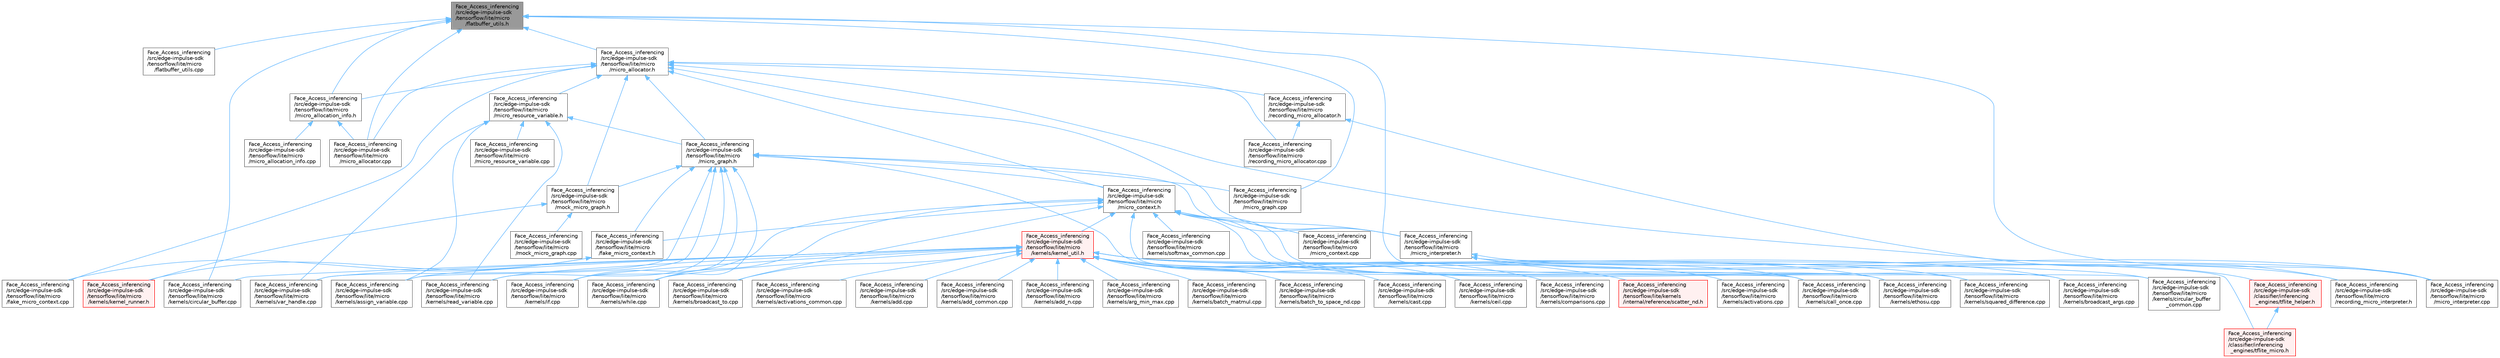 digraph "Face_Access_inferencing/src/edge-impulse-sdk/tensorflow/lite/micro/flatbuffer_utils.h"
{
 // LATEX_PDF_SIZE
  bgcolor="transparent";
  edge [fontname=Helvetica,fontsize=10,labelfontname=Helvetica,labelfontsize=10];
  node [fontname=Helvetica,fontsize=10,shape=box,height=0.2,width=0.4];
  Node1 [id="Node000001",label="Face_Access_inferencing\l/src/edge-impulse-sdk\l/tensorflow/lite/micro\l/flatbuffer_utils.h",height=0.2,width=0.4,color="gray40", fillcolor="grey60", style="filled", fontcolor="black",tooltip=" "];
  Node1 -> Node2 [id="edge85_Node000001_Node000002",dir="back",color="steelblue1",style="solid",tooltip=" "];
  Node2 [id="Node000002",label="Face_Access_inferencing\l/src/edge-impulse-sdk\l/tensorflow/lite/micro\l/flatbuffer_utils.cpp",height=0.2,width=0.4,color="grey40", fillcolor="white", style="filled",URL="$_face___access__inferencing_2src_2edge-impulse-sdk_2tensorflow_2lite_2micro_2flatbuffer__utils_8cpp.html",tooltip=" "];
  Node1 -> Node3 [id="edge86_Node000001_Node000003",dir="back",color="steelblue1",style="solid",tooltip=" "];
  Node3 [id="Node000003",label="Face_Access_inferencing\l/src/edge-impulse-sdk\l/tensorflow/lite/micro\l/kernels/circular_buffer.cpp",height=0.2,width=0.4,color="grey40", fillcolor="white", style="filled",URL="$_face___access__inferencing_2src_2edge-impulse-sdk_2tensorflow_2lite_2micro_2kernels_2circular__buffer_8cpp.html",tooltip=" "];
  Node1 -> Node4 [id="edge87_Node000001_Node000004",dir="back",color="steelblue1",style="solid",tooltip=" "];
  Node4 [id="Node000004",label="Face_Access_inferencing\l/src/edge-impulse-sdk\l/tensorflow/lite/micro\l/kernels/circular_buffer\l_common.cpp",height=0.2,width=0.4,color="grey40", fillcolor="white", style="filled",URL="$_face___access__inferencing_2src_2edge-impulse-sdk_2tensorflow_2lite_2micro_2kernels_2circular__buffer__common_8cpp.html",tooltip=" "];
  Node1 -> Node5 [id="edge88_Node000001_Node000005",dir="back",color="steelblue1",style="solid",tooltip=" "];
  Node5 [id="Node000005",label="Face_Access_inferencing\l/src/edge-impulse-sdk\l/tensorflow/lite/micro\l/micro_allocation_info.h",height=0.2,width=0.4,color="grey40", fillcolor="white", style="filled",URL="$_face___access__inferencing_2src_2edge-impulse-sdk_2tensorflow_2lite_2micro_2micro__allocation__info_8h.html",tooltip=" "];
  Node5 -> Node6 [id="edge89_Node000005_Node000006",dir="back",color="steelblue1",style="solid",tooltip=" "];
  Node6 [id="Node000006",label="Face_Access_inferencing\l/src/edge-impulse-sdk\l/tensorflow/lite/micro\l/micro_allocation_info.cpp",height=0.2,width=0.4,color="grey40", fillcolor="white", style="filled",URL="$_face___access__inferencing_2src_2edge-impulse-sdk_2tensorflow_2lite_2micro_2micro__allocation__info_8cpp.html",tooltip=" "];
  Node5 -> Node7 [id="edge90_Node000005_Node000007",dir="back",color="steelblue1",style="solid",tooltip=" "];
  Node7 [id="Node000007",label="Face_Access_inferencing\l/src/edge-impulse-sdk\l/tensorflow/lite/micro\l/micro_allocator.cpp",height=0.2,width=0.4,color="grey40", fillcolor="white", style="filled",URL="$_face___access__inferencing_2src_2edge-impulse-sdk_2tensorflow_2lite_2micro_2micro__allocator_8cpp.html",tooltip=" "];
  Node1 -> Node7 [id="edge91_Node000001_Node000007",dir="back",color="steelblue1",style="solid",tooltip=" "];
  Node1 -> Node8 [id="edge92_Node000001_Node000008",dir="back",color="steelblue1",style="solid",tooltip=" "];
  Node8 [id="Node000008",label="Face_Access_inferencing\l/src/edge-impulse-sdk\l/tensorflow/lite/micro\l/micro_allocator.h",height=0.2,width=0.4,color="grey40", fillcolor="white", style="filled",URL="$_face___access__inferencing_2src_2edge-impulse-sdk_2tensorflow_2lite_2micro_2micro__allocator_8h.html",tooltip=" "];
  Node8 -> Node9 [id="edge93_Node000008_Node000009",dir="back",color="steelblue1",style="solid",tooltip=" "];
  Node9 [id="Node000009",label="Face_Access_inferencing\l/src/edge-impulse-sdk\l/tensorflow/lite/micro\l/fake_micro_context.cpp",height=0.2,width=0.4,color="grey40", fillcolor="white", style="filled",URL="$_face___access__inferencing_2src_2edge-impulse-sdk_2tensorflow_2lite_2micro_2fake__micro__context_8cpp.html",tooltip=" "];
  Node8 -> Node5 [id="edge94_Node000008_Node000005",dir="back",color="steelblue1",style="solid",tooltip=" "];
  Node8 -> Node7 [id="edge95_Node000008_Node000007",dir="back",color="steelblue1",style="solid",tooltip=" "];
  Node8 -> Node10 [id="edge96_Node000008_Node000010",dir="back",color="steelblue1",style="solid",tooltip=" "];
  Node10 [id="Node000010",label="Face_Access_inferencing\l/src/edge-impulse-sdk\l/tensorflow/lite/micro\l/micro_context.h",height=0.2,width=0.4,color="grey40", fillcolor="white", style="filled",URL="$_face___access__inferencing_2src_2edge-impulse-sdk_2tensorflow_2lite_2micro_2micro__context_8h.html",tooltip=" "];
  Node10 -> Node11 [id="edge97_Node000010_Node000011",dir="back",color="steelblue1",style="solid",tooltip=" "];
  Node11 [id="Node000011",label="Face_Access_inferencing\l/src/edge-impulse-sdk\l/tensorflow/lite/micro\l/fake_micro_context.h",height=0.2,width=0.4,color="grey40", fillcolor="white", style="filled",URL="$_face___access__inferencing_2src_2edge-impulse-sdk_2tensorflow_2lite_2micro_2fake__micro__context_8h.html",tooltip=" "];
  Node11 -> Node9 [id="edge98_Node000011_Node000009",dir="back",color="steelblue1",style="solid",tooltip=" "];
  Node11 -> Node12 [id="edge99_Node000011_Node000012",dir="back",color="steelblue1",style="solid",tooltip=" "];
  Node12 [id="Node000012",label="Face_Access_inferencing\l/src/edge-impulse-sdk\l/tensorflow/lite/micro\l/kernels/kernel_runner.h",height=0.2,width=0.4,color="red", fillcolor="#FFF0F0", style="filled",URL="$_face___access__inferencing_2src_2edge-impulse-sdk_2tensorflow_2lite_2micro_2kernels_2kernel__runner_8h.html",tooltip=" "];
  Node10 -> Node15 [id="edge100_Node000010_Node000015",dir="back",color="steelblue1",style="solid",tooltip=" "];
  Node15 [id="Node000015",label="Face_Access_inferencing\l/src/edge-impulse-sdk\l/tensorflow/lite/micro\l/kernels/broadcast_args.cpp",height=0.2,width=0.4,color="grey40", fillcolor="white", style="filled",URL="$_face___access__inferencing_2src_2edge-impulse-sdk_2tensorflow_2lite_2micro_2kernels_2broadcast__args_8cpp.html",tooltip=" "];
  Node10 -> Node16 [id="edge101_Node000010_Node000016",dir="back",color="steelblue1",style="solid",tooltip=" "];
  Node16 [id="Node000016",label="Face_Access_inferencing\l/src/edge-impulse-sdk\l/tensorflow/lite/micro\l/kernels/broadcast_to.cpp",height=0.2,width=0.4,color="grey40", fillcolor="white", style="filled",URL="$_face___access__inferencing_2src_2edge-impulse-sdk_2tensorflow_2lite_2micro_2kernels_2broadcast__to_8cpp.html",tooltip=" "];
  Node10 -> Node17 [id="edge102_Node000010_Node000017",dir="back",color="steelblue1",style="solid",tooltip=" "];
  Node17 [id="Node000017",label="Face_Access_inferencing\l/src/edge-impulse-sdk\l/tensorflow/lite/micro\l/kernels/call_once.cpp",height=0.2,width=0.4,color="grey40", fillcolor="white", style="filled",URL="$_face___access__inferencing_2src_2edge-impulse-sdk_2tensorflow_2lite_2micro_2kernels_2call__once_8cpp.html",tooltip=" "];
  Node10 -> Node18 [id="edge103_Node000010_Node000018",dir="back",color="steelblue1",style="solid",tooltip=" "];
  Node18 [id="Node000018",label="Face_Access_inferencing\l/src/edge-impulse-sdk\l/tensorflow/lite/micro\l/kernels/ethosu.cpp",height=0.2,width=0.4,color="grey40", fillcolor="white", style="filled",URL="$_face___access__inferencing_2src_2edge-impulse-sdk_2tensorflow_2lite_2micro_2kernels_2ethosu_8cpp.html",tooltip=" "];
  Node10 -> Node19 [id="edge104_Node000010_Node000019",dir="back",color="steelblue1",style="solid",tooltip=" "];
  Node19 [id="Node000019",label="Face_Access_inferencing\l/src/edge-impulse-sdk\l/tensorflow/lite/micro\l/kernels/if.cpp",height=0.2,width=0.4,color="grey40", fillcolor="white", style="filled",URL="$_face___access__inferencing_2src_2edge-impulse-sdk_2tensorflow_2lite_2micro_2kernels_2if_8cpp.html",tooltip=" "];
  Node10 -> Node20 [id="edge105_Node000010_Node000020",dir="back",color="steelblue1",style="solid",tooltip=" "];
  Node20 [id="Node000020",label="Face_Access_inferencing\l/src/edge-impulse-sdk\l/tensorflow/lite/micro\l/kernels/kernel_util.h",height=0.2,width=0.4,color="red", fillcolor="#FFF0F0", style="filled",URL="$_face___access__inferencing_2src_2edge-impulse-sdk_2tensorflow_2lite_2micro_2kernels_2kernel__util_8h.html",tooltip=" "];
  Node20 -> Node21 [id="edge106_Node000020_Node000021",dir="back",color="steelblue1",style="solid",tooltip=" "];
  Node21 [id="Node000021",label="Face_Access_inferencing\l/src/edge-impulse-sdk\l/tensorflow/lite/kernels\l/internal/reference/scatter_nd.h",height=0.2,width=0.4,color="red", fillcolor="#FFF0F0", style="filled",URL="$scatter__nd_8h.html",tooltip=" "];
  Node20 -> Node23 [id="edge107_Node000020_Node000023",dir="back",color="steelblue1",style="solid",tooltip=" "];
  Node23 [id="Node000023",label="Face_Access_inferencing\l/src/edge-impulse-sdk\l/tensorflow/lite/micro\l/kernels/activations.cpp",height=0.2,width=0.4,color="grey40", fillcolor="white", style="filled",URL="$_face___access__inferencing_2src_2edge-impulse-sdk_2tensorflow_2lite_2micro_2kernels_2activations_8cpp.html",tooltip=" "];
  Node20 -> Node24 [id="edge108_Node000020_Node000024",dir="back",color="steelblue1",style="solid",tooltip=" "];
  Node24 [id="Node000024",label="Face_Access_inferencing\l/src/edge-impulse-sdk\l/tensorflow/lite/micro\l/kernels/activations_common.cpp",height=0.2,width=0.4,color="grey40", fillcolor="white", style="filled",URL="$_face___access__inferencing_2src_2edge-impulse-sdk_2tensorflow_2lite_2micro_2kernels_2activations__common_8cpp.html",tooltip=" "];
  Node20 -> Node25 [id="edge109_Node000020_Node000025",dir="back",color="steelblue1",style="solid",tooltip=" "];
  Node25 [id="Node000025",label="Face_Access_inferencing\l/src/edge-impulse-sdk\l/tensorflow/lite/micro\l/kernels/add.cpp",height=0.2,width=0.4,color="grey40", fillcolor="white", style="filled",URL="$_face___access__inferencing_2src_2edge-impulse-sdk_2tensorflow_2lite_2micro_2kernels_2add_8cpp.html",tooltip=" "];
  Node20 -> Node26 [id="edge110_Node000020_Node000026",dir="back",color="steelblue1",style="solid",tooltip=" "];
  Node26 [id="Node000026",label="Face_Access_inferencing\l/src/edge-impulse-sdk\l/tensorflow/lite/micro\l/kernels/add_common.cpp",height=0.2,width=0.4,color="grey40", fillcolor="white", style="filled",URL="$_face___access__inferencing_2src_2edge-impulse-sdk_2tensorflow_2lite_2micro_2kernels_2add__common_8cpp.html",tooltip=" "];
  Node20 -> Node27 [id="edge111_Node000020_Node000027",dir="back",color="steelblue1",style="solid",tooltip=" "];
  Node27 [id="Node000027",label="Face_Access_inferencing\l/src/edge-impulse-sdk\l/tensorflow/lite/micro\l/kernels/add_n.cpp",height=0.2,width=0.4,color="grey40", fillcolor="white", style="filled",URL="$_face___access__inferencing_2src_2edge-impulse-sdk_2tensorflow_2lite_2micro_2kernels_2add__n_8cpp.html",tooltip=" "];
  Node20 -> Node28 [id="edge112_Node000020_Node000028",dir="back",color="steelblue1",style="solid",tooltip=" "];
  Node28 [id="Node000028",label="Face_Access_inferencing\l/src/edge-impulse-sdk\l/tensorflow/lite/micro\l/kernels/arg_min_max.cpp",height=0.2,width=0.4,color="grey40", fillcolor="white", style="filled",URL="$_face___access__inferencing_2src_2edge-impulse-sdk_2tensorflow_2lite_2micro_2kernels_2arg__min__max_8cpp.html",tooltip=" "];
  Node20 -> Node29 [id="edge113_Node000020_Node000029",dir="back",color="steelblue1",style="solid",tooltip=" "];
  Node29 [id="Node000029",label="Face_Access_inferencing\l/src/edge-impulse-sdk\l/tensorflow/lite/micro\l/kernels/assign_variable.cpp",height=0.2,width=0.4,color="grey40", fillcolor="white", style="filled",URL="$_face___access__inferencing_2src_2edge-impulse-sdk_2tensorflow_2lite_2micro_2kernels_2assign__variable_8cpp.html",tooltip=" "];
  Node20 -> Node30 [id="edge114_Node000020_Node000030",dir="back",color="steelblue1",style="solid",tooltip=" "];
  Node30 [id="Node000030",label="Face_Access_inferencing\l/src/edge-impulse-sdk\l/tensorflow/lite/micro\l/kernels/batch_matmul.cpp",height=0.2,width=0.4,color="grey40", fillcolor="white", style="filled",URL="$batch__matmul_8cpp.html",tooltip=" "];
  Node20 -> Node31 [id="edge115_Node000020_Node000031",dir="back",color="steelblue1",style="solid",tooltip=" "];
  Node31 [id="Node000031",label="Face_Access_inferencing\l/src/edge-impulse-sdk\l/tensorflow/lite/micro\l/kernels/batch_to_space_nd.cpp",height=0.2,width=0.4,color="grey40", fillcolor="white", style="filled",URL="$_face___access__inferencing_2src_2edge-impulse-sdk_2tensorflow_2lite_2micro_2kernels_2batch__to__space__nd_8cpp.html",tooltip=" "];
  Node20 -> Node15 [id="edge116_Node000020_Node000015",dir="back",color="steelblue1",style="solid",tooltip=" "];
  Node20 -> Node16 [id="edge117_Node000020_Node000016",dir="back",color="steelblue1",style="solid",tooltip=" "];
  Node20 -> Node17 [id="edge118_Node000020_Node000017",dir="back",color="steelblue1",style="solid",tooltip=" "];
  Node20 -> Node32 [id="edge119_Node000020_Node000032",dir="back",color="steelblue1",style="solid",tooltip=" "];
  Node32 [id="Node000032",label="Face_Access_inferencing\l/src/edge-impulse-sdk\l/tensorflow/lite/micro\l/kernels/cast.cpp",height=0.2,width=0.4,color="grey40", fillcolor="white", style="filled",URL="$_face___access__inferencing_2src_2edge-impulse-sdk_2tensorflow_2lite_2micro_2kernels_2cast_8cpp.html",tooltip=" "];
  Node20 -> Node33 [id="edge120_Node000020_Node000033",dir="back",color="steelblue1",style="solid",tooltip=" "];
  Node33 [id="Node000033",label="Face_Access_inferencing\l/src/edge-impulse-sdk\l/tensorflow/lite/micro\l/kernels/ceil.cpp",height=0.2,width=0.4,color="grey40", fillcolor="white", style="filled",URL="$_face___access__inferencing_2src_2edge-impulse-sdk_2tensorflow_2lite_2micro_2kernels_2ceil_8cpp.html",tooltip=" "];
  Node20 -> Node3 [id="edge121_Node000020_Node000003",dir="back",color="steelblue1",style="solid",tooltip=" "];
  Node20 -> Node4 [id="edge122_Node000020_Node000004",dir="back",color="steelblue1",style="solid",tooltip=" "];
  Node20 -> Node34 [id="edge123_Node000020_Node000034",dir="back",color="steelblue1",style="solid",tooltip=" "];
  Node34 [id="Node000034",label="Face_Access_inferencing\l/src/edge-impulse-sdk\l/tensorflow/lite/micro\l/kernels/comparisons.cpp",height=0.2,width=0.4,color="grey40", fillcolor="white", style="filled",URL="$_face___access__inferencing_2src_2edge-impulse-sdk_2tensorflow_2lite_2micro_2kernels_2comparisons_8cpp.html",tooltip=" "];
  Node20 -> Node18 [id="edge124_Node000020_Node000018",dir="back",color="steelblue1",style="solid",tooltip=" "];
  Node20 -> Node19 [id="edge125_Node000020_Node000019",dir="back",color="steelblue1",style="solid",tooltip=" "];
  Node20 -> Node133 [id="edge126_Node000020_Node000133",dir="back",color="steelblue1",style="solid",tooltip=" "];
  Node133 [id="Node000133",label="Face_Access_inferencing\l/src/edge-impulse-sdk\l/tensorflow/lite/micro\l/kernels/read_variable.cpp",height=0.2,width=0.4,color="grey40", fillcolor="white", style="filled",URL="$_face___access__inferencing_2src_2edge-impulse-sdk_2tensorflow_2lite_2micro_2kernels_2read__variable_8cpp.html",tooltip=" "];
  Node20 -> Node150 [id="edge127_Node000020_Node000150",dir="back",color="steelblue1",style="solid",tooltip=" "];
  Node150 [id="Node000150",label="Face_Access_inferencing\l/src/edge-impulse-sdk\l/tensorflow/lite/micro\l/kernels/squared_difference.cpp",height=0.2,width=0.4,color="grey40", fillcolor="white", style="filled",URL="$_face___access__inferencing_2src_2edge-impulse-sdk_2tensorflow_2lite_2micro_2kernels_2squared__difference_8cpp.html",tooltip=" "];
  Node20 -> Node164 [id="edge128_Node000020_Node000164",dir="back",color="steelblue1",style="solid",tooltip=" "];
  Node164 [id="Node000164",label="Face_Access_inferencing\l/src/edge-impulse-sdk\l/tensorflow/lite/micro\l/kernels/var_handle.cpp",height=0.2,width=0.4,color="grey40", fillcolor="white", style="filled",URL="$_face___access__inferencing_2src_2edge-impulse-sdk_2tensorflow_2lite_2micro_2kernels_2var__handle_8cpp.html",tooltip=" "];
  Node20 -> Node165 [id="edge129_Node000020_Node000165",dir="back",color="steelblue1",style="solid",tooltip=" "];
  Node165 [id="Node000165",label="Face_Access_inferencing\l/src/edge-impulse-sdk\l/tensorflow/lite/micro\l/kernels/while.cpp",height=0.2,width=0.4,color="grey40", fillcolor="white", style="filled",URL="$_face___access__inferencing_2src_2edge-impulse-sdk_2tensorflow_2lite_2micro_2kernels_2while_8cpp.html",tooltip=" "];
  Node10 -> Node167 [id="edge130_Node000010_Node000167",dir="back",color="steelblue1",style="solid",tooltip=" "];
  Node167 [id="Node000167",label="Face_Access_inferencing\l/src/edge-impulse-sdk\l/tensorflow/lite/micro\l/kernels/softmax_common.cpp",height=0.2,width=0.4,color="grey40", fillcolor="white", style="filled",URL="$_face___access__inferencing_2src_2edge-impulse-sdk_2tensorflow_2lite_2micro_2kernels_2softmax__common_8cpp.html",tooltip=" "];
  Node10 -> Node150 [id="edge131_Node000010_Node000150",dir="back",color="steelblue1",style="solid",tooltip=" "];
  Node10 -> Node165 [id="edge132_Node000010_Node000165",dir="back",color="steelblue1",style="solid",tooltip=" "];
  Node10 -> Node168 [id="edge133_Node000010_Node000168",dir="back",color="steelblue1",style="solid",tooltip=" "];
  Node168 [id="Node000168",label="Face_Access_inferencing\l/src/edge-impulse-sdk\l/tensorflow/lite/micro\l/micro_context.cpp",height=0.2,width=0.4,color="grey40", fillcolor="white", style="filled",URL="$_face___access__inferencing_2src_2edge-impulse-sdk_2tensorflow_2lite_2micro_2micro__context_8cpp.html",tooltip=" "];
  Node10 -> Node169 [id="edge134_Node000010_Node000169",dir="back",color="steelblue1",style="solid",tooltip=" "];
  Node169 [id="Node000169",label="Face_Access_inferencing\l/src/edge-impulse-sdk\l/tensorflow/lite/micro\l/micro_interpreter.h",height=0.2,width=0.4,color="grey40", fillcolor="white", style="filled",URL="$_face___access__inferencing_2src_2edge-impulse-sdk_2tensorflow_2lite_2micro_2micro__interpreter_8h.html",tooltip=" "];
  Node169 -> Node87 [id="edge135_Node000169_Node000087",dir="back",color="steelblue1",style="solid",tooltip=" "];
  Node87 [id="Node000087",label="Face_Access_inferencing\l/src/edge-impulse-sdk\l/classifier/inferencing\l_engines/tflite_helper.h",height=0.2,width=0.4,color="red", fillcolor="#FFF0F0", style="filled",URL="$tflite__helper_8h.html",tooltip=" "];
  Node87 -> Node90 [id="edge136_Node000087_Node000090",dir="back",color="steelblue1",style="solid",tooltip=" "];
  Node90 [id="Node000090",label="Face_Access_inferencing\l/src/edge-impulse-sdk\l/classifier/inferencing\l_engines/tflite_micro.h",height=0.2,width=0.4,color="red", fillcolor="#FFF0F0", style="filled",URL="$tflite__micro_8h.html",tooltip=" "];
  Node169 -> Node90 [id="edge137_Node000169_Node000090",dir="back",color="steelblue1",style="solid",tooltip=" "];
  Node169 -> Node170 [id="edge138_Node000169_Node000170",dir="back",color="steelblue1",style="solid",tooltip=" "];
  Node170 [id="Node000170",label="Face_Access_inferencing\l/src/edge-impulse-sdk\l/tensorflow/lite/micro\l/micro_interpreter.cpp",height=0.2,width=0.4,color="grey40", fillcolor="white", style="filled",URL="$_face___access__inferencing_2src_2edge-impulse-sdk_2tensorflow_2lite_2micro_2micro__interpreter_8cpp.html",tooltip=" "];
  Node169 -> Node171 [id="edge139_Node000169_Node000171",dir="back",color="steelblue1",style="solid",tooltip=" "];
  Node171 [id="Node000171",label="Face_Access_inferencing\l/src/edge-impulse-sdk\l/tensorflow/lite/micro\l/recording_micro_interpreter.h",height=0.2,width=0.4,color="grey40", fillcolor="white", style="filled",URL="$_face___access__inferencing_2src_2edge-impulse-sdk_2tensorflow_2lite_2micro_2recording__micro__interpreter_8h.html",tooltip=" "];
  Node8 -> Node172 [id="edge140_Node000008_Node000172",dir="back",color="steelblue1",style="solid",tooltip=" "];
  Node172 [id="Node000172",label="Face_Access_inferencing\l/src/edge-impulse-sdk\l/tensorflow/lite/micro\l/micro_graph.h",height=0.2,width=0.4,color="grey40", fillcolor="white", style="filled",URL="$_face___access__inferencing_2src_2edge-impulse-sdk_2tensorflow_2lite_2micro_2micro__graph_8h.html",tooltip=" "];
  Node172 -> Node11 [id="edge141_Node000172_Node000011",dir="back",color="steelblue1",style="solid",tooltip=" "];
  Node172 -> Node29 [id="edge142_Node000172_Node000029",dir="back",color="steelblue1",style="solid",tooltip=" "];
  Node172 -> Node17 [id="edge143_Node000172_Node000017",dir="back",color="steelblue1",style="solid",tooltip=" "];
  Node172 -> Node19 [id="edge144_Node000172_Node000019",dir="back",color="steelblue1",style="solid",tooltip=" "];
  Node172 -> Node133 [id="edge145_Node000172_Node000133",dir="back",color="steelblue1",style="solid",tooltip=" "];
  Node172 -> Node164 [id="edge146_Node000172_Node000164",dir="back",color="steelblue1",style="solid",tooltip=" "];
  Node172 -> Node165 [id="edge147_Node000172_Node000165",dir="back",color="steelblue1",style="solid",tooltip=" "];
  Node172 -> Node10 [id="edge148_Node000172_Node000010",dir="back",color="steelblue1",style="solid",tooltip=" "];
  Node172 -> Node173 [id="edge149_Node000172_Node000173",dir="back",color="steelblue1",style="solid",tooltip=" "];
  Node173 [id="Node000173",label="Face_Access_inferencing\l/src/edge-impulse-sdk\l/tensorflow/lite/micro\l/micro_graph.cpp",height=0.2,width=0.4,color="grey40", fillcolor="white", style="filled",URL="$_face___access__inferencing_2src_2edge-impulse-sdk_2tensorflow_2lite_2micro_2micro__graph_8cpp.html",tooltip=" "];
  Node172 -> Node169 [id="edge150_Node000172_Node000169",dir="back",color="steelblue1",style="solid",tooltip=" "];
  Node172 -> Node174 [id="edge151_Node000172_Node000174",dir="back",color="steelblue1",style="solid",tooltip=" "];
  Node174 [id="Node000174",label="Face_Access_inferencing\l/src/edge-impulse-sdk\l/tensorflow/lite/micro\l/mock_micro_graph.h",height=0.2,width=0.4,color="grey40", fillcolor="white", style="filled",URL="$_face___access__inferencing_2src_2edge-impulse-sdk_2tensorflow_2lite_2micro_2mock__micro__graph_8h.html",tooltip=" "];
  Node174 -> Node12 [id="edge152_Node000174_Node000012",dir="back",color="steelblue1",style="solid",tooltip=" "];
  Node174 -> Node128 [id="edge153_Node000174_Node000128",dir="back",color="steelblue1",style="solid",tooltip=" "];
  Node128 [id="Node000128",label="Face_Access_inferencing\l/src/edge-impulse-sdk\l/tensorflow/lite/micro\l/mock_micro_graph.cpp",height=0.2,width=0.4,color="grey40", fillcolor="white", style="filled",URL="$_face___access__inferencing_2src_2edge-impulse-sdk_2tensorflow_2lite_2micro_2mock__micro__graph_8cpp.html",tooltip=" "];
  Node8 -> Node170 [id="edge154_Node000008_Node000170",dir="back",color="steelblue1",style="solid",tooltip=" "];
  Node8 -> Node169 [id="edge155_Node000008_Node000169",dir="back",color="steelblue1",style="solid",tooltip=" "];
  Node8 -> Node175 [id="edge156_Node000008_Node000175",dir="back",color="steelblue1",style="solid",tooltip=" "];
  Node175 [id="Node000175",label="Face_Access_inferencing\l/src/edge-impulse-sdk\l/tensorflow/lite/micro\l/micro_resource_variable.h",height=0.2,width=0.4,color="grey40", fillcolor="white", style="filled",URL="$_face___access__inferencing_2src_2edge-impulse-sdk_2tensorflow_2lite_2micro_2micro__resource__variable_8h.html",tooltip=" "];
  Node175 -> Node29 [id="edge157_Node000175_Node000029",dir="back",color="steelblue1",style="solid",tooltip=" "];
  Node175 -> Node133 [id="edge158_Node000175_Node000133",dir="back",color="steelblue1",style="solid",tooltip=" "];
  Node175 -> Node164 [id="edge159_Node000175_Node000164",dir="back",color="steelblue1",style="solid",tooltip=" "];
  Node175 -> Node172 [id="edge160_Node000175_Node000172",dir="back",color="steelblue1",style="solid",tooltip=" "];
  Node175 -> Node176 [id="edge161_Node000175_Node000176",dir="back",color="steelblue1",style="solid",tooltip=" "];
  Node176 [id="Node000176",label="Face_Access_inferencing\l/src/edge-impulse-sdk\l/tensorflow/lite/micro\l/micro_resource_variable.cpp",height=0.2,width=0.4,color="grey40", fillcolor="white", style="filled",URL="$_face___access__inferencing_2src_2edge-impulse-sdk_2tensorflow_2lite_2micro_2micro__resource__variable_8cpp.html",tooltip=" "];
  Node8 -> Node174 [id="edge162_Node000008_Node000174",dir="back",color="steelblue1",style="solid",tooltip=" "];
  Node8 -> Node177 [id="edge163_Node000008_Node000177",dir="back",color="steelblue1",style="solid",tooltip=" "];
  Node177 [id="Node000177",label="Face_Access_inferencing\l/src/edge-impulse-sdk\l/tensorflow/lite/micro\l/recording_micro_allocator.cpp",height=0.2,width=0.4,color="grey40", fillcolor="white", style="filled",URL="$_face___access__inferencing_2src_2edge-impulse-sdk_2tensorflow_2lite_2micro_2recording__micro__allocator_8cpp.html",tooltip=" "];
  Node8 -> Node178 [id="edge164_Node000008_Node000178",dir="back",color="steelblue1",style="solid",tooltip=" "];
  Node178 [id="Node000178",label="Face_Access_inferencing\l/src/edge-impulse-sdk\l/tensorflow/lite/micro\l/recording_micro_allocator.h",height=0.2,width=0.4,color="grey40", fillcolor="white", style="filled",URL="$_face___access__inferencing_2src_2edge-impulse-sdk_2tensorflow_2lite_2micro_2recording__micro__allocator_8h.html",tooltip=" "];
  Node178 -> Node177 [id="edge165_Node000178_Node000177",dir="back",color="steelblue1",style="solid",tooltip=" "];
  Node178 -> Node171 [id="edge166_Node000178_Node000171",dir="back",color="steelblue1",style="solid",tooltip=" "];
  Node1 -> Node173 [id="edge167_Node000001_Node000173",dir="back",color="steelblue1",style="solid",tooltip=" "];
  Node1 -> Node170 [id="edge168_Node000001_Node000170",dir="back",color="steelblue1",style="solid",tooltip=" "];
}
